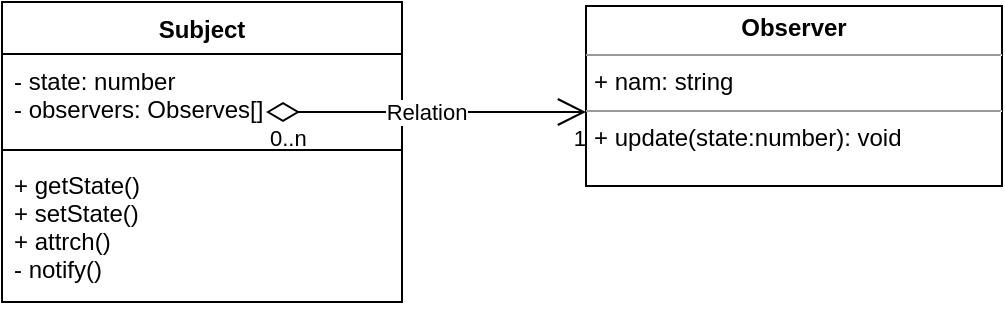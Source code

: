 <mxfile version="20.6.0" type="github">
  <diagram id="C5RBs43oDa-KdzZeNtuy" name="Page-1">
    <mxGraphModel dx="677" dy="359" grid="1" gridSize="10" guides="1" tooltips="1" connect="1" arrows="1" fold="1" page="1" pageScale="1" pageWidth="827" pageHeight="1169" math="0" shadow="0">
      <root>
        <mxCell id="WIyWlLk6GJQsqaUBKTNV-0" />
        <mxCell id="WIyWlLk6GJQsqaUBKTNV-1" parent="WIyWlLk6GJQsqaUBKTNV-0" />
        <mxCell id="Pv5caGlSZ3BdsRGH_1Py-0" value="Subject" style="swimlane;fontStyle=1;align=center;verticalAlign=top;childLayout=stackLayout;horizontal=1;startSize=26;horizontalStack=0;resizeParent=1;resizeLast=0;collapsible=1;marginBottom=0;rounded=0;shadow=0;strokeWidth=1;" vertex="1" parent="WIyWlLk6GJQsqaUBKTNV-1">
          <mxGeometry x="70" y="140" width="200" height="150" as="geometry">
            <mxRectangle x="130" y="380" width="160" height="26" as="alternateBounds" />
          </mxGeometry>
        </mxCell>
        <mxCell id="Pv5caGlSZ3BdsRGH_1Py-1" value="- state: number&#xa;- observers: Observes[]" style="text;align=left;verticalAlign=top;spacingLeft=4;spacingRight=4;overflow=hidden;rotatable=0;points=[[0,0.5],[1,0.5]];portConstraint=eastwest;" vertex="1" parent="Pv5caGlSZ3BdsRGH_1Py-0">
          <mxGeometry y="26" width="200" height="44" as="geometry" />
        </mxCell>
        <mxCell id="Pv5caGlSZ3BdsRGH_1Py-4" value="Relation" style="endArrow=open;html=1;endSize=12;startArrow=diamondThin;startSize=14;startFill=0;edgeStyle=orthogonalEdgeStyle;rounded=0;" edge="1" parent="Pv5caGlSZ3BdsRGH_1Py-0">
          <mxGeometry relative="1" as="geometry">
            <mxPoint x="132" y="55" as="sourcePoint" />
            <mxPoint x="292" y="55" as="targetPoint" />
          </mxGeometry>
        </mxCell>
        <mxCell id="Pv5caGlSZ3BdsRGH_1Py-5" value="0..n" style="edgeLabel;resizable=0;html=1;align=left;verticalAlign=top;" connectable="0" vertex="1" parent="Pv5caGlSZ3BdsRGH_1Py-4">
          <mxGeometry x="-1" relative="1" as="geometry" />
        </mxCell>
        <mxCell id="Pv5caGlSZ3BdsRGH_1Py-6" value="1" style="edgeLabel;resizable=0;html=1;align=right;verticalAlign=top;" connectable="0" vertex="1" parent="Pv5caGlSZ3BdsRGH_1Py-4">
          <mxGeometry x="1" relative="1" as="geometry" />
        </mxCell>
        <mxCell id="Pv5caGlSZ3BdsRGH_1Py-2" value="" style="line;html=1;strokeWidth=1;align=left;verticalAlign=middle;spacingTop=-1;spacingLeft=3;spacingRight=3;rotatable=0;labelPosition=right;points=[];portConstraint=eastwest;" vertex="1" parent="Pv5caGlSZ3BdsRGH_1Py-0">
          <mxGeometry y="70" width="200" height="8" as="geometry" />
        </mxCell>
        <mxCell id="Pv5caGlSZ3BdsRGH_1Py-3" value="+ getState()&#xa;+ setState()&#xa;+ attrch()&#xa;- notify()" style="text;align=left;verticalAlign=top;spacingLeft=4;spacingRight=4;overflow=hidden;rotatable=0;points=[[0,0.5],[1,0.5]];portConstraint=eastwest;" vertex="1" parent="Pv5caGlSZ3BdsRGH_1Py-0">
          <mxGeometry y="78" width="200" height="72" as="geometry" />
        </mxCell>
        <mxCell id="Pv5caGlSZ3BdsRGH_1Py-7" value="&lt;p style=&quot;margin:0px;margin-top:4px;text-align:center;&quot;&gt;&lt;b&gt;Observer&lt;/b&gt;&lt;/p&gt;&lt;hr size=&quot;1&quot;&gt;&lt;p style=&quot;margin:0px;margin-left:4px;&quot;&gt;+ nam: string&lt;/p&gt;&lt;hr size=&quot;1&quot;&gt;&lt;p style=&quot;margin:0px;margin-left:4px;&quot;&gt;+ update(state:number): void&lt;/p&gt;" style="verticalAlign=top;align=left;overflow=fill;fontSize=12;fontFamily=Helvetica;html=1;" vertex="1" parent="WIyWlLk6GJQsqaUBKTNV-1">
          <mxGeometry x="362" y="142" width="208" height="90" as="geometry" />
        </mxCell>
      </root>
    </mxGraphModel>
  </diagram>
</mxfile>

